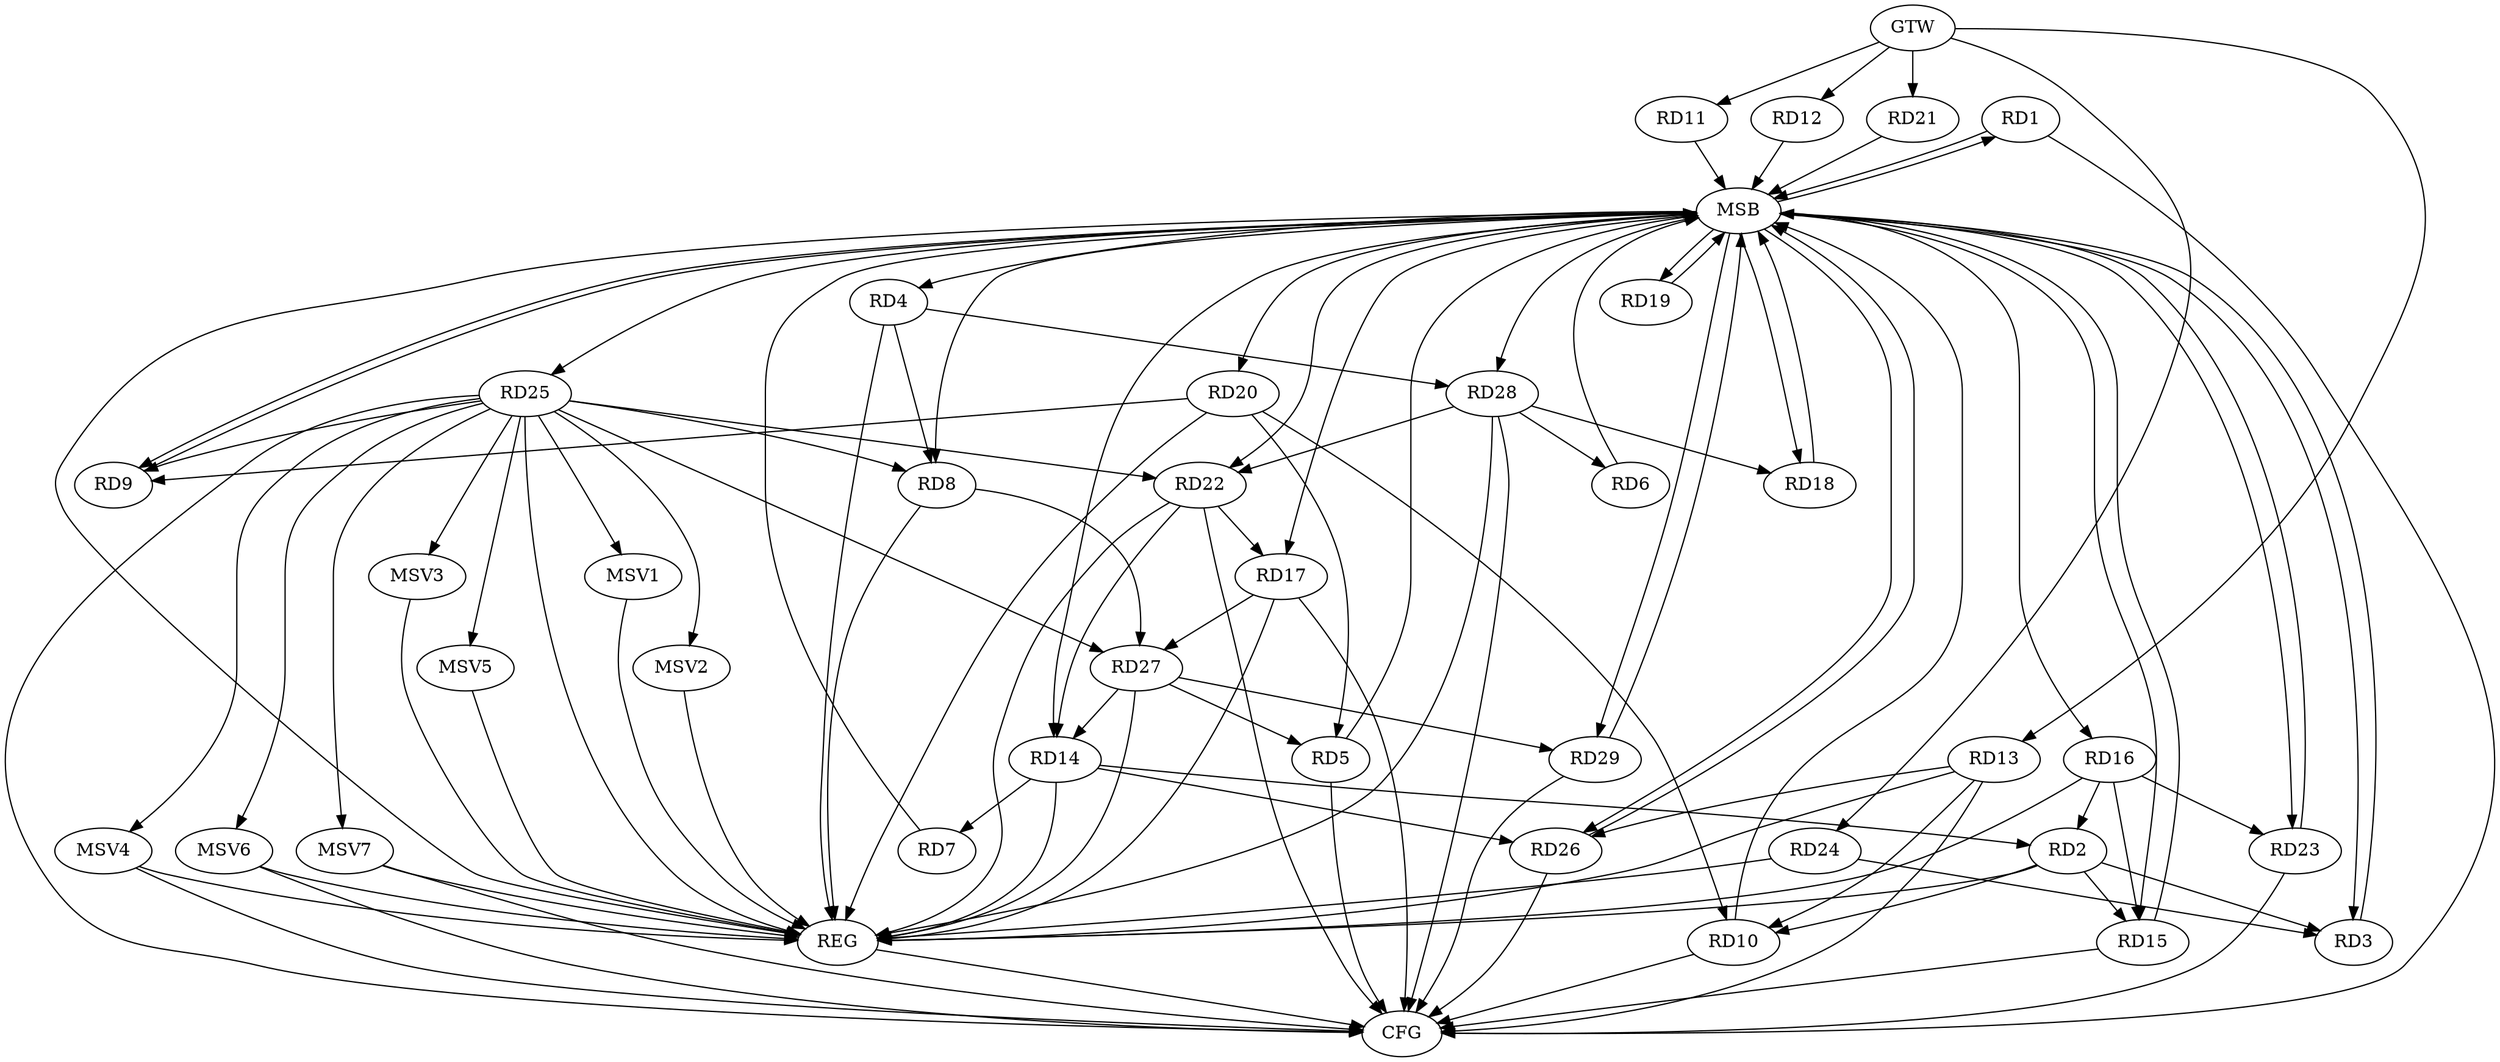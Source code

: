 strict digraph G {
  RD1 [ label="RD1" ];
  RD2 [ label="RD2" ];
  RD3 [ label="RD3" ];
  RD4 [ label="RD4" ];
  RD5 [ label="RD5" ];
  RD6 [ label="RD6" ];
  RD7 [ label="RD7" ];
  RD8 [ label="RD8" ];
  RD9 [ label="RD9" ];
  RD10 [ label="RD10" ];
  RD11 [ label="RD11" ];
  RD12 [ label="RD12" ];
  RD13 [ label="RD13" ];
  RD14 [ label="RD14" ];
  RD15 [ label="RD15" ];
  RD16 [ label="RD16" ];
  RD17 [ label="RD17" ];
  RD18 [ label="RD18" ];
  RD19 [ label="RD19" ];
  RD20 [ label="RD20" ];
  RD21 [ label="RD21" ];
  RD22 [ label="RD22" ];
  RD23 [ label="RD23" ];
  RD24 [ label="RD24" ];
  RD25 [ label="RD25" ];
  RD26 [ label="RD26" ];
  RD27 [ label="RD27" ];
  RD28 [ label="RD28" ];
  RD29 [ label="RD29" ];
  GTW [ label="GTW" ];
  REG [ label="REG" ];
  MSB [ label="MSB" ];
  CFG [ label="CFG" ];
  MSV1 [ label="MSV1" ];
  MSV2 [ label="MSV2" ];
  MSV3 [ label="MSV3" ];
  MSV4 [ label="MSV4" ];
  MSV5 [ label="MSV5" ];
  MSV6 [ label="MSV6" ];
  MSV7 [ label="MSV7" ];
  RD2 -> RD3;
  RD2 -> RD10;
  RD14 -> RD2;
  RD2 -> RD15;
  RD16 -> RD2;
  RD24 -> RD3;
  RD4 -> RD8;
  RD4 -> RD28;
  RD20 -> RD5;
  RD27 -> RD5;
  RD28 -> RD6;
  RD14 -> RD7;
  RD25 -> RD8;
  RD8 -> RD27;
  RD20 -> RD9;
  RD25 -> RD9;
  RD13 -> RD10;
  RD20 -> RD10;
  RD13 -> RD26;
  RD22 -> RD14;
  RD14 -> RD26;
  RD27 -> RD14;
  RD16 -> RD15;
  RD16 -> RD23;
  RD22 -> RD17;
  RD17 -> RD27;
  RD28 -> RD18;
  RD25 -> RD22;
  RD28 -> RD22;
  RD25 -> RD27;
  RD27 -> RD29;
  GTW -> RD11;
  GTW -> RD12;
  GTW -> RD13;
  GTW -> RD21;
  GTW -> RD24;
  RD2 -> REG;
  RD4 -> REG;
  RD8 -> REG;
  RD13 -> REG;
  RD14 -> REG;
  RD16 -> REG;
  RD17 -> REG;
  RD20 -> REG;
  RD22 -> REG;
  RD24 -> REG;
  RD25 -> REG;
  RD27 -> REG;
  RD28 -> REG;
  RD1 -> MSB;
  MSB -> RD18;
  MSB -> REG;
  RD3 -> MSB;
  MSB -> RD19;
  RD5 -> MSB;
  MSB -> RD8;
  MSB -> RD22;
  MSB -> RD25;
  MSB -> RD26;
  RD6 -> MSB;
  MSB -> RD3;
  MSB -> RD4;
  MSB -> RD15;
  MSB -> RD29;
  RD7 -> MSB;
  MSB -> RD1;
  MSB -> RD17;
  MSB -> RD23;
  RD9 -> MSB;
  RD10 -> MSB;
  MSB -> RD14;
  RD11 -> MSB;
  RD12 -> MSB;
  RD15 -> MSB;
  RD18 -> MSB;
  MSB -> RD20;
  RD19 -> MSB;
  MSB -> RD9;
  RD21 -> MSB;
  RD23 -> MSB;
  RD26 -> MSB;
  RD29 -> MSB;
  MSB -> RD16;
  MSB -> RD28;
  RD5 -> CFG;
  RD23 -> CFG;
  RD10 -> CFG;
  RD25 -> CFG;
  RD28 -> CFG;
  RD1 -> CFG;
  RD17 -> CFG;
  RD13 -> CFG;
  RD26 -> CFG;
  RD22 -> CFG;
  RD29 -> CFG;
  RD15 -> CFG;
  REG -> CFG;
  RD25 -> MSV1;
  MSV1 -> REG;
  RD25 -> MSV2;
  MSV2 -> REG;
  RD25 -> MSV3;
  MSV3 -> REG;
  RD25 -> MSV4;
  RD25 -> MSV5;
  MSV4 -> REG;
  MSV4 -> CFG;
  MSV5 -> REG;
  RD25 -> MSV6;
  MSV6 -> REG;
  MSV6 -> CFG;
  RD25 -> MSV7;
  MSV7 -> REG;
  MSV7 -> CFG;
}
